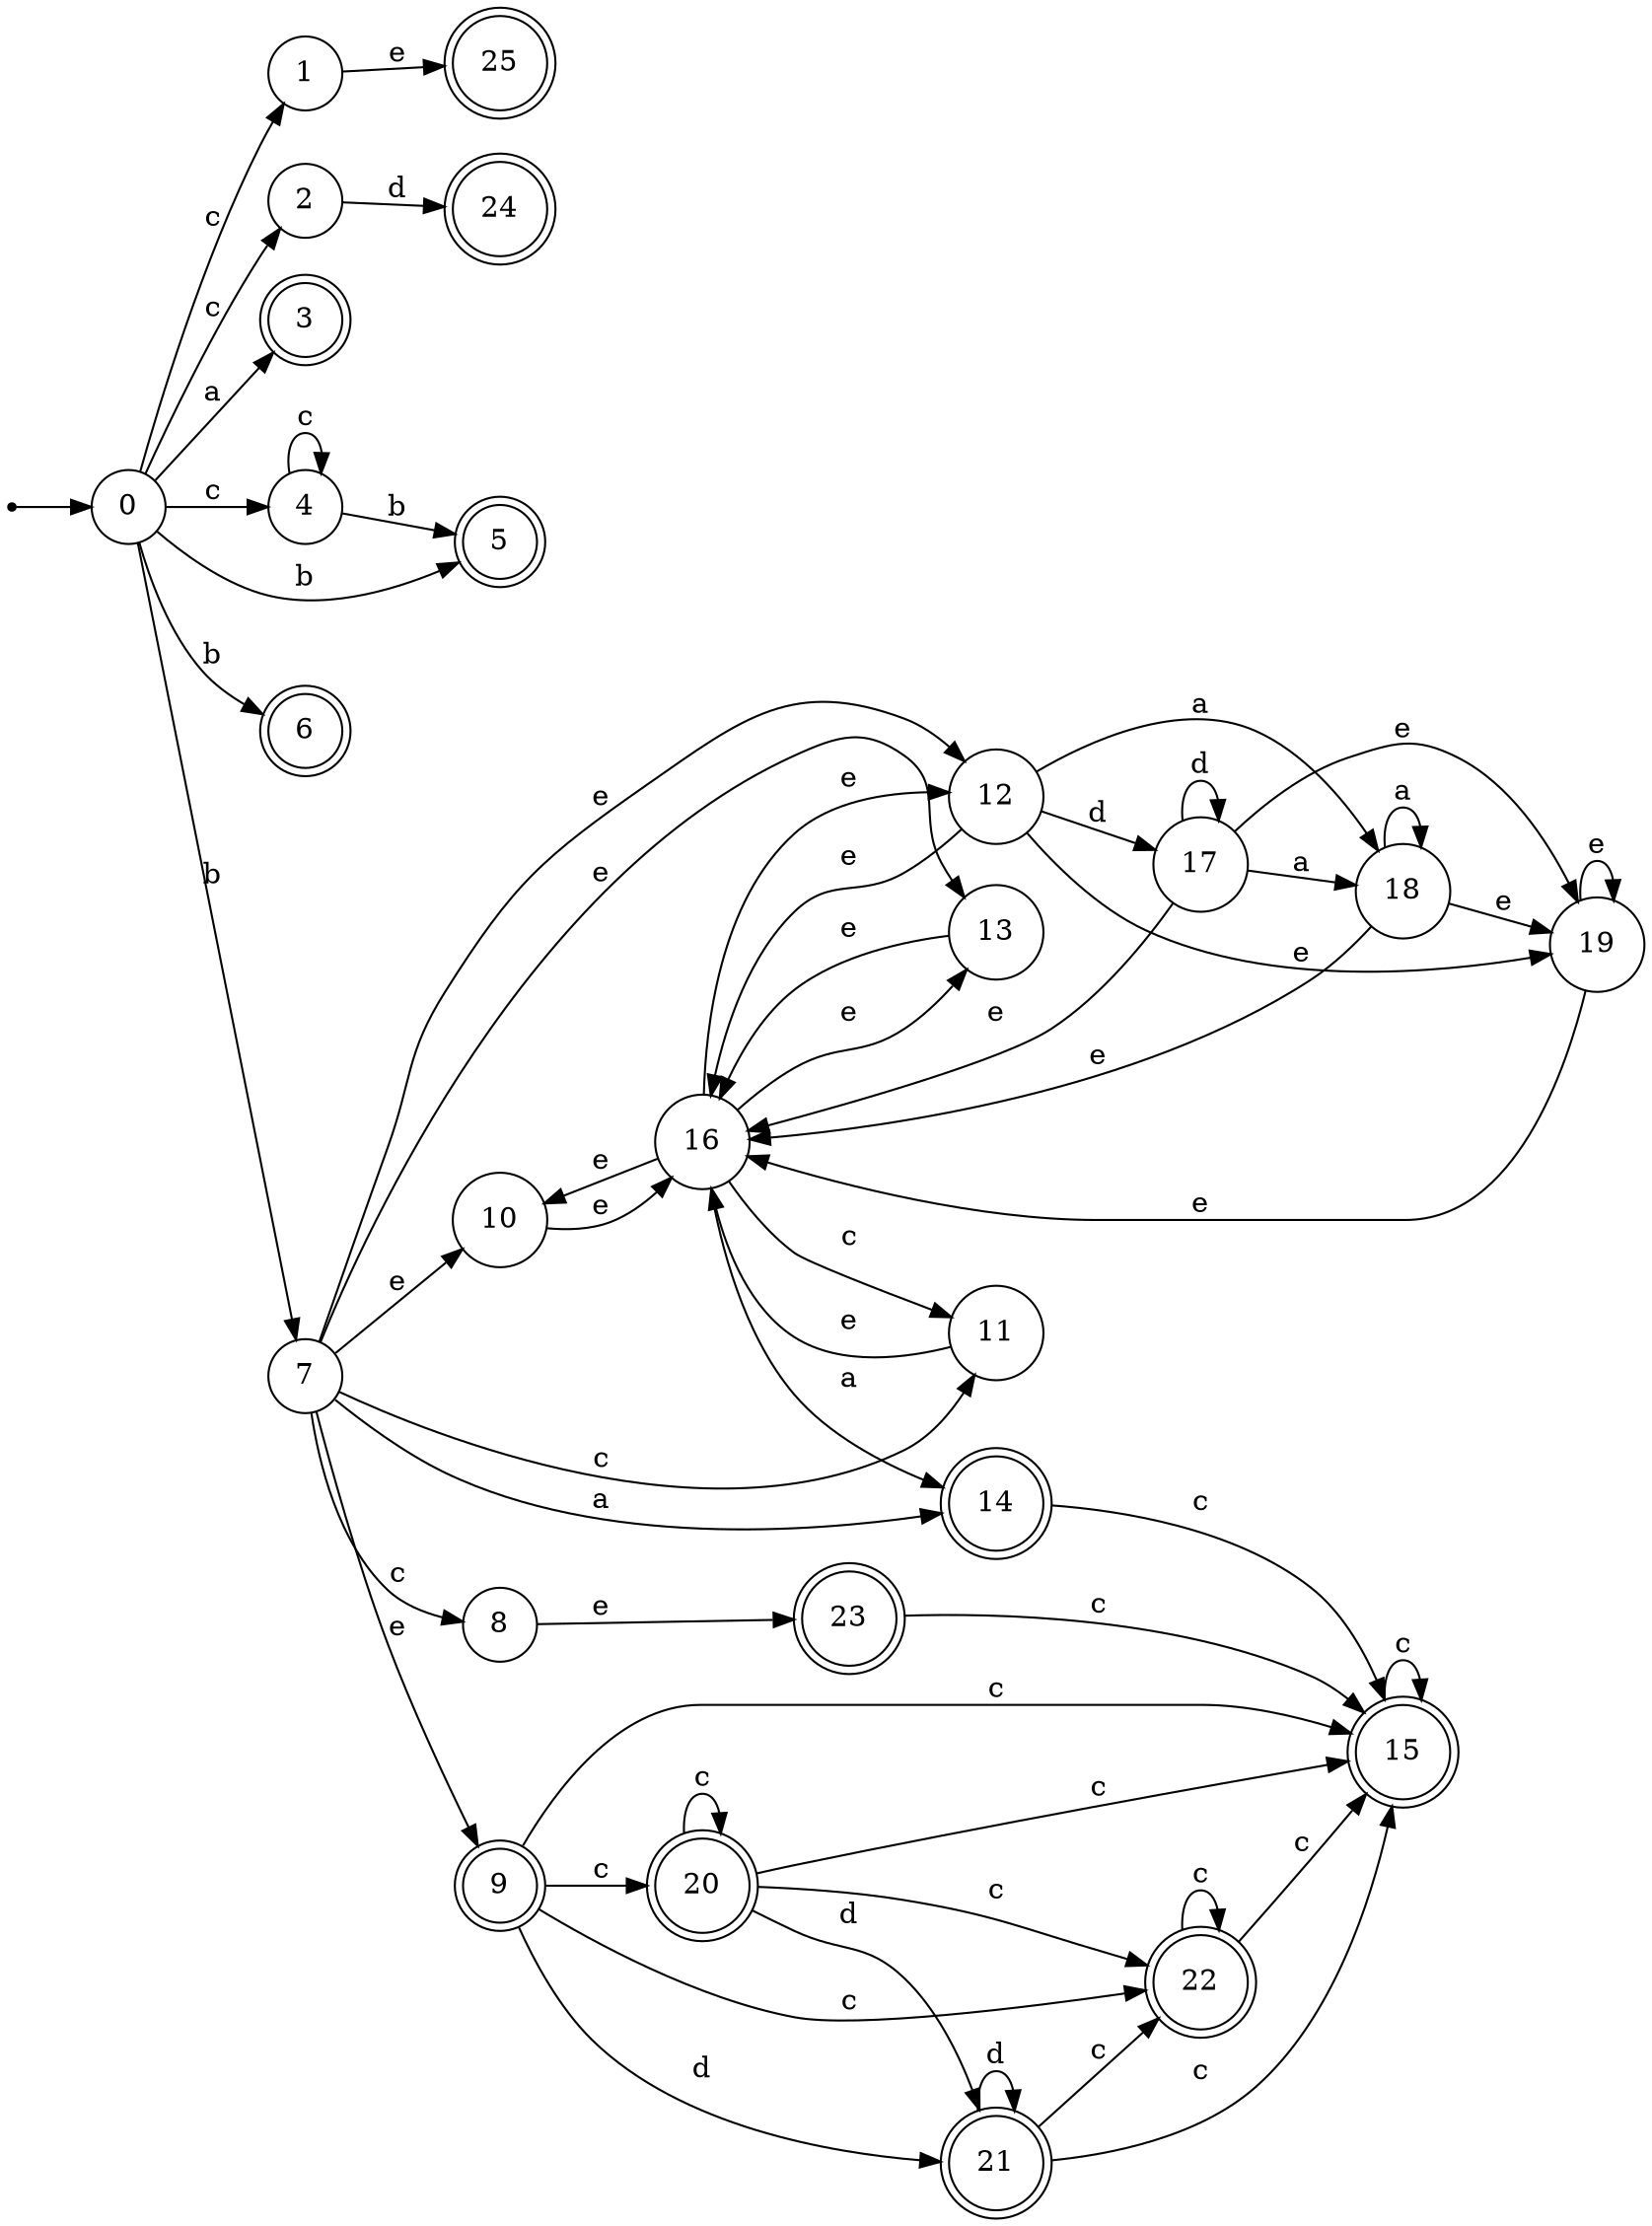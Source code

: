 digraph finite_state_machine {
rankdir=LR;
size="20,20";
node [shape = point]; "dummy0"
node [shape = circle]; "0";
"dummy0" -> "0";
node [shape = circle]; "1";
node [shape = circle]; "2";
node [shape = doublecircle]; "3";node [shape = circle]; "4";
node [shape = doublecircle]; "5";node [shape = doublecircle]; "6";node [shape = circle]; "7";
node [shape = circle]; "8";
node [shape = doublecircle]; "9";node [shape = circle]; "10";
node [shape = circle]; "11";
node [shape = circle]; "12";
node [shape = circle]; "13";
node [shape = doublecircle]; "14";node [shape = doublecircle]; "15";node [shape = circle]; "16";
node [shape = circle]; "17";
node [shape = circle]; "18";
node [shape = circle]; "19";
node [shape = doublecircle]; "20";node [shape = doublecircle]; "21";node [shape = doublecircle]; "22";node [shape = doublecircle]; "23";node [shape = doublecircle]; "24";node [shape = doublecircle]; "25";"0" -> "1" [label = "c"];
 "0" -> "2" [label = "c"];
 "0" -> "4" [label = "c"];
 "0" -> "3" [label = "a"];
 "0" -> "5" [label = "b"];
 "0" -> "6" [label = "b"];
 "0" -> "7" [label = "b"];
 "7" -> "8" [label = "c"];
 "7" -> "11" [label = "c"];
 "7" -> "9" [label = "e"];
 "7" -> "10" [label = "e"];
 "7" -> "12" [label = "e"];
 "7" -> "13" [label = "e"];
 "7" -> "14" [label = "a"];
 "14" -> "15" [label = "c"];
 "15" -> "15" [label = "c"];
 "13" -> "16" [label = "e"];
 "16" -> "10" [label = "e"];
 "16" -> "12" [label = "e"];
 "16" -> "13" [label = "e"];
 "16" -> "11" [label = "c"];
 "16" -> "14" [label = "a"];
 "12" -> "17" [label = "d"];
 "12" -> "18" [label = "a"];
 "12" -> "16" [label = "e"];
 "12" -> "19" [label = "e"];
 "19" -> "16" [label = "e"];
 "19" -> "19" [label = "e"];
 "18" -> "18" [label = "a"];
 "18" -> "16" [label = "e"];
 "18" -> "19" [label = "e"];
 "17" -> "17" [label = "d"];
 "17" -> "18" [label = "a"];
 "17" -> "16" [label = "e"];
 "17" -> "19" [label = "e"];
 "11" -> "16" [label = "e"];
 "10" -> "16" [label = "e"];
 "9" -> "20" [label = "c"];
 "9" -> "22" [label = "c"];
 "9" -> "15" [label = "c"];
 "9" -> "21" [label = "d"];
 "22" -> "22" [label = "c"];
 "22" -> "15" [label = "c"];
 "21" -> "21" [label = "d"];
 "21" -> "22" [label = "c"];
 "21" -> "15" [label = "c"];
 "20" -> "20" [label = "c"];
 "20" -> "22" [label = "c"];
 "20" -> "15" [label = "c"];
 "20" -> "21" [label = "d"];
 "8" -> "23" [label = "e"];
 "23" -> "15" [label = "c"];
 "4" -> "4" [label = "c"];
 "4" -> "5" [label = "b"];
 "2" -> "24" [label = "d"];
 "1" -> "25" [label = "e"];
 }
